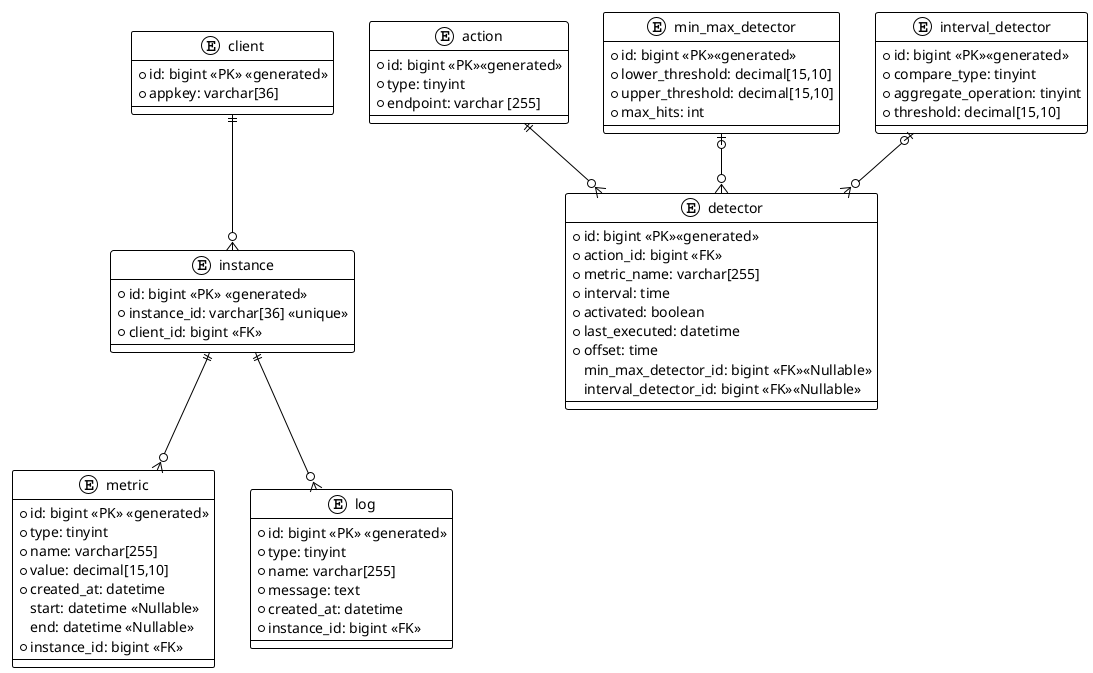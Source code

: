 @startuml
'https://plantuml.com/class-diagram
!theme plain
entity client {
    * id: bigint <<PK>> <<generated>>
    * appkey: varchar[36]
}

entity instance {
    * id: bigint <<PK>> <<generated>>
    * instance_id: varchar[36] <<unique>>
    * client_id: bigint <<FK>>
}

entity metric {
    * id: bigint <<PK>> <<generated>>
    * type: tinyint
    * name: varchar[255]
    * value: decimal[15,10]
    * created_at: datetime
    start: datetime <<Nullable>>
    end: datetime <<Nullable>>
    * instance_id: bigint <<FK>>
}

entity log {
    * id: bigint <<PK>> <<generated>>
    * type: tinyint
    * name: varchar[255]
    * message: text
    * created_at: datetime
    * instance_id: bigint <<FK>>
}

entity action {
    * id: bigint <<PK>><<generated>>
    * type: tinyint
    * endpoint: varchar [255]
}

entity detector {
    * id: bigint <<PK>><<generated>>
    * action_id: bigint <<FK>>
    * metric_name: varchar[255]
    * interval: time
    * activated: boolean
    * last_executed: datetime
    * offset: time
    min_max_detector_id: bigint <<FK>><<Nullable>>
    interval_detector_id: bigint <<FK>><<Nullable>>
}

entity min_max_detector {
    * id: bigint <<PK>><<generated>>
    * lower_threshold: decimal[15,10]
    * upper_threshold: decimal[15,10]
    * max_hits: int
}

entity interval_detector {
    * id: bigint <<PK>><<generated>>
    * compare_type: tinyint
    * aggregate_operation: tinyint
    * threshold: decimal[15,10]
}

client ||--o{ instance
instance ||--o{ log
instance ||--o{ metric

action ||--o{ detector
min_max_detector |o--o{ detector
interval_detector |o--o{ detector

@enduml
